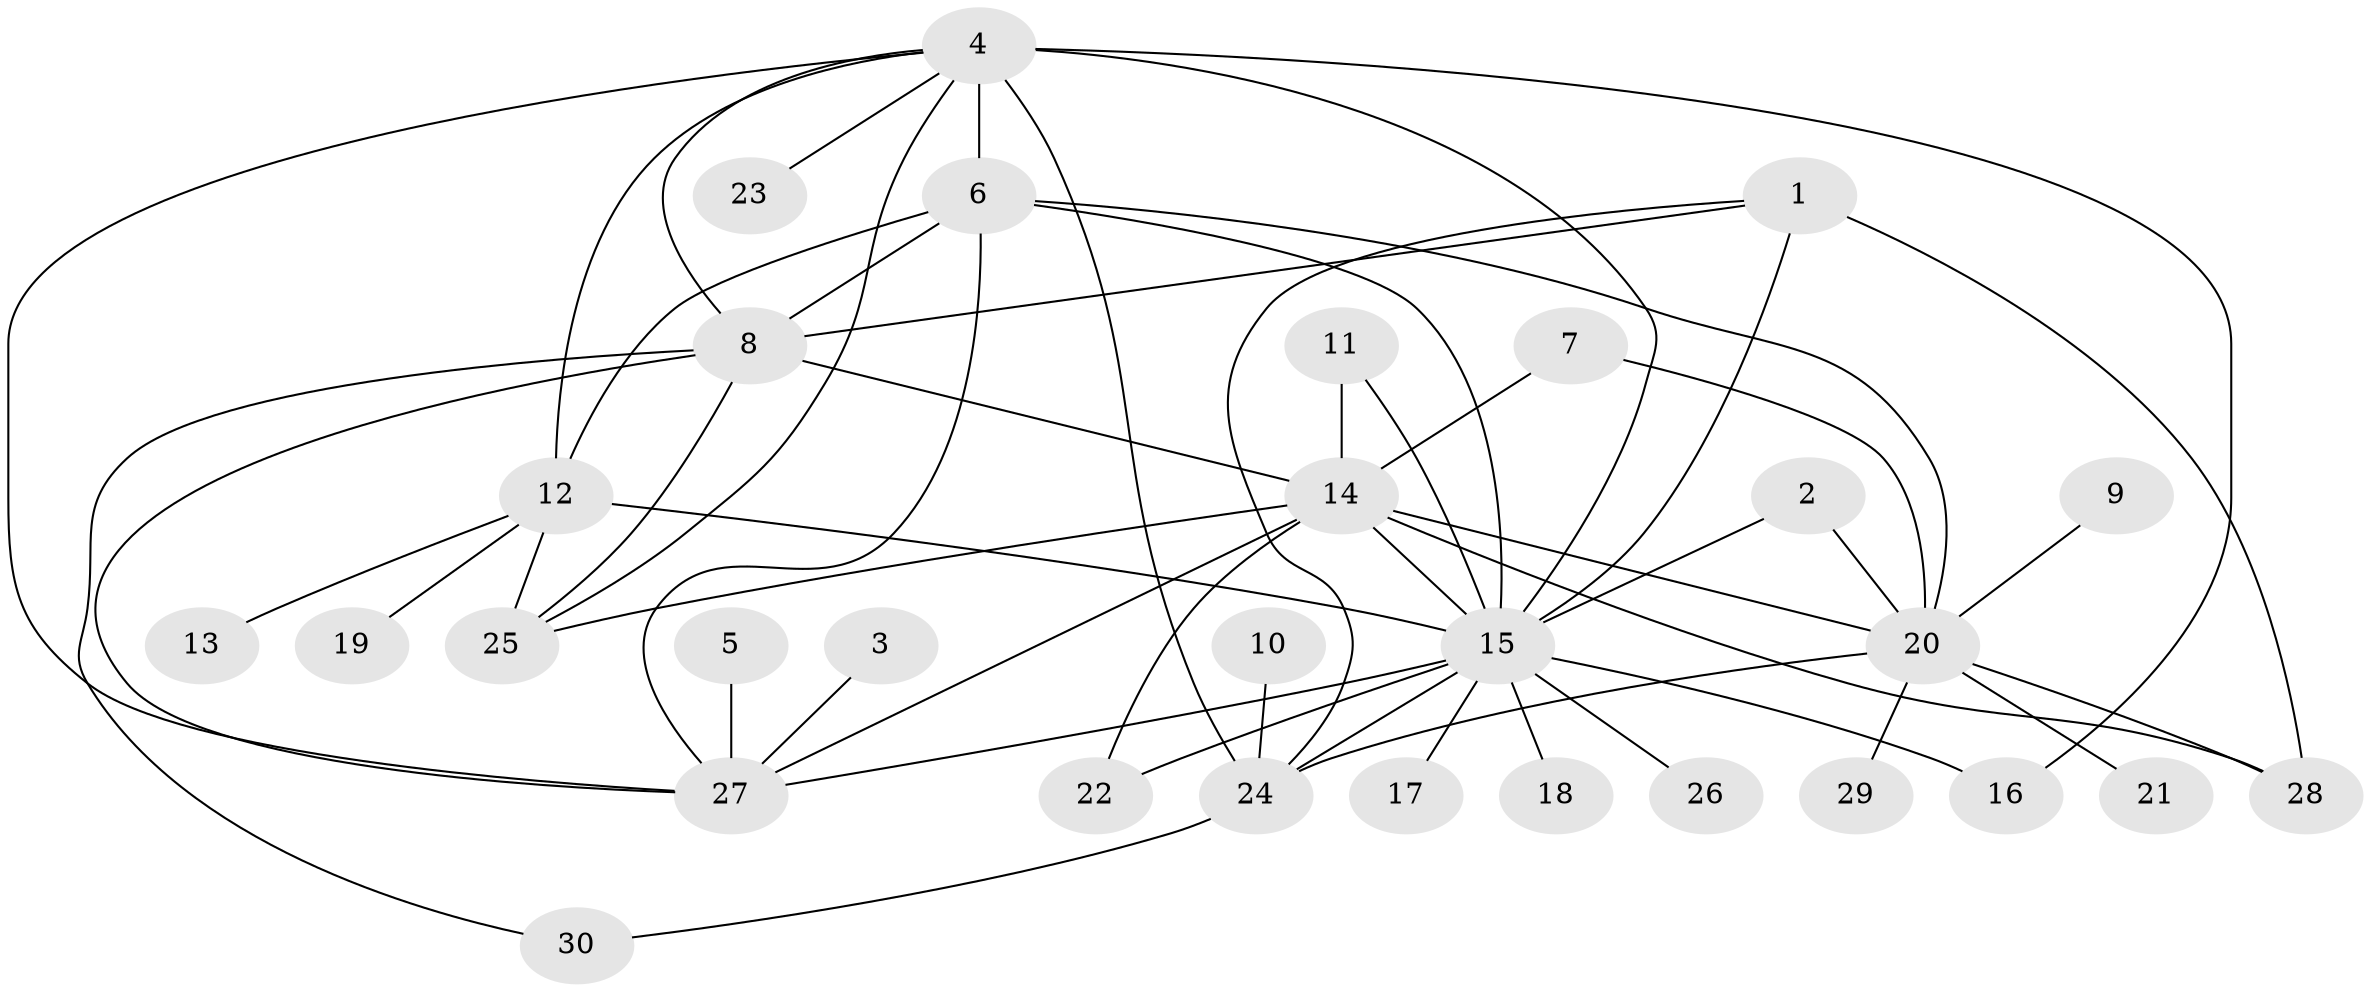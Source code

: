// original degree distribution, {19: 0.01694915254237288, 9: 0.01694915254237288, 5: 0.05084745762711865, 3: 0.13559322033898305, 6: 0.05084745762711865, 8: 0.05084745762711865, 4: 0.06779661016949153, 2: 0.22033898305084745, 1: 0.3559322033898305, 7: 0.03389830508474576}
// Generated by graph-tools (version 1.1) at 2025/48/03/06/25 01:48:57]
// undirected, 30 vertices, 54 edges
graph export_dot {
graph [start="1"]
  node [color=gray90,style=filled];
  1;
  2;
  3;
  4;
  5;
  6;
  7;
  8;
  9;
  10;
  11;
  12;
  13;
  14;
  15;
  16;
  17;
  18;
  19;
  20;
  21;
  22;
  23;
  24;
  25;
  26;
  27;
  28;
  29;
  30;
  1 -- 8 [weight=1.0];
  1 -- 15 [weight=1.0];
  1 -- 24 [weight=2.0];
  1 -- 28 [weight=1.0];
  2 -- 15 [weight=1.0];
  2 -- 20 [weight=1.0];
  3 -- 27 [weight=1.0];
  4 -- 6 [weight=1.0];
  4 -- 8 [weight=1.0];
  4 -- 12 [weight=1.0];
  4 -- 15 [weight=2.0];
  4 -- 16 [weight=1.0];
  4 -- 23 [weight=1.0];
  4 -- 24 [weight=2.0];
  4 -- 25 [weight=1.0];
  4 -- 27 [weight=1.0];
  5 -- 27 [weight=1.0];
  6 -- 8 [weight=1.0];
  6 -- 12 [weight=1.0];
  6 -- 15 [weight=1.0];
  6 -- 20 [weight=1.0];
  6 -- 27 [weight=1.0];
  7 -- 14 [weight=1.0];
  7 -- 20 [weight=1.0];
  8 -- 14 [weight=2.0];
  8 -- 25 [weight=1.0];
  8 -- 27 [weight=1.0];
  8 -- 30 [weight=1.0];
  9 -- 20 [weight=1.0];
  10 -- 24 [weight=1.0];
  11 -- 14 [weight=1.0];
  11 -- 15 [weight=1.0];
  12 -- 13 [weight=1.0];
  12 -- 15 [weight=2.0];
  12 -- 19 [weight=1.0];
  12 -- 25 [weight=1.0];
  14 -- 15 [weight=2.0];
  14 -- 20 [weight=1.0];
  14 -- 22 [weight=1.0];
  14 -- 25 [weight=1.0];
  14 -- 27 [weight=1.0];
  14 -- 28 [weight=1.0];
  15 -- 16 [weight=1.0];
  15 -- 17 [weight=1.0];
  15 -- 18 [weight=1.0];
  15 -- 22 [weight=1.0];
  15 -- 24 [weight=1.0];
  15 -- 26 [weight=1.0];
  15 -- 27 [weight=1.0];
  20 -- 21 [weight=1.0];
  20 -- 24 [weight=1.0];
  20 -- 28 [weight=1.0];
  20 -- 29 [weight=1.0];
  24 -- 30 [weight=1.0];
}
